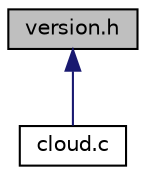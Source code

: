 digraph "version.h"
{
 // LATEX_PDF_SIZE
  edge [fontname="Helvetica",fontsize="10",labelfontname="Helvetica",labelfontsize="10"];
  node [fontname="Helvetica",fontsize="10",shape=record];
  Node1 [label="version.h",height=0.2,width=0.4,color="black", fillcolor="grey75", style="filled", fontcolor="black",tooltip="STM32 FW version definition."];
  Node1 -> Node2 [dir="back",color="midnightblue",fontsize="10",style="solid",fontname="Helvetica"];
  Node2 [label="cloud.c",height=0.2,width=0.4,color="black", fillcolor="white", style="filled",URL="$cloud_8c.html",tooltip=" "];
}
